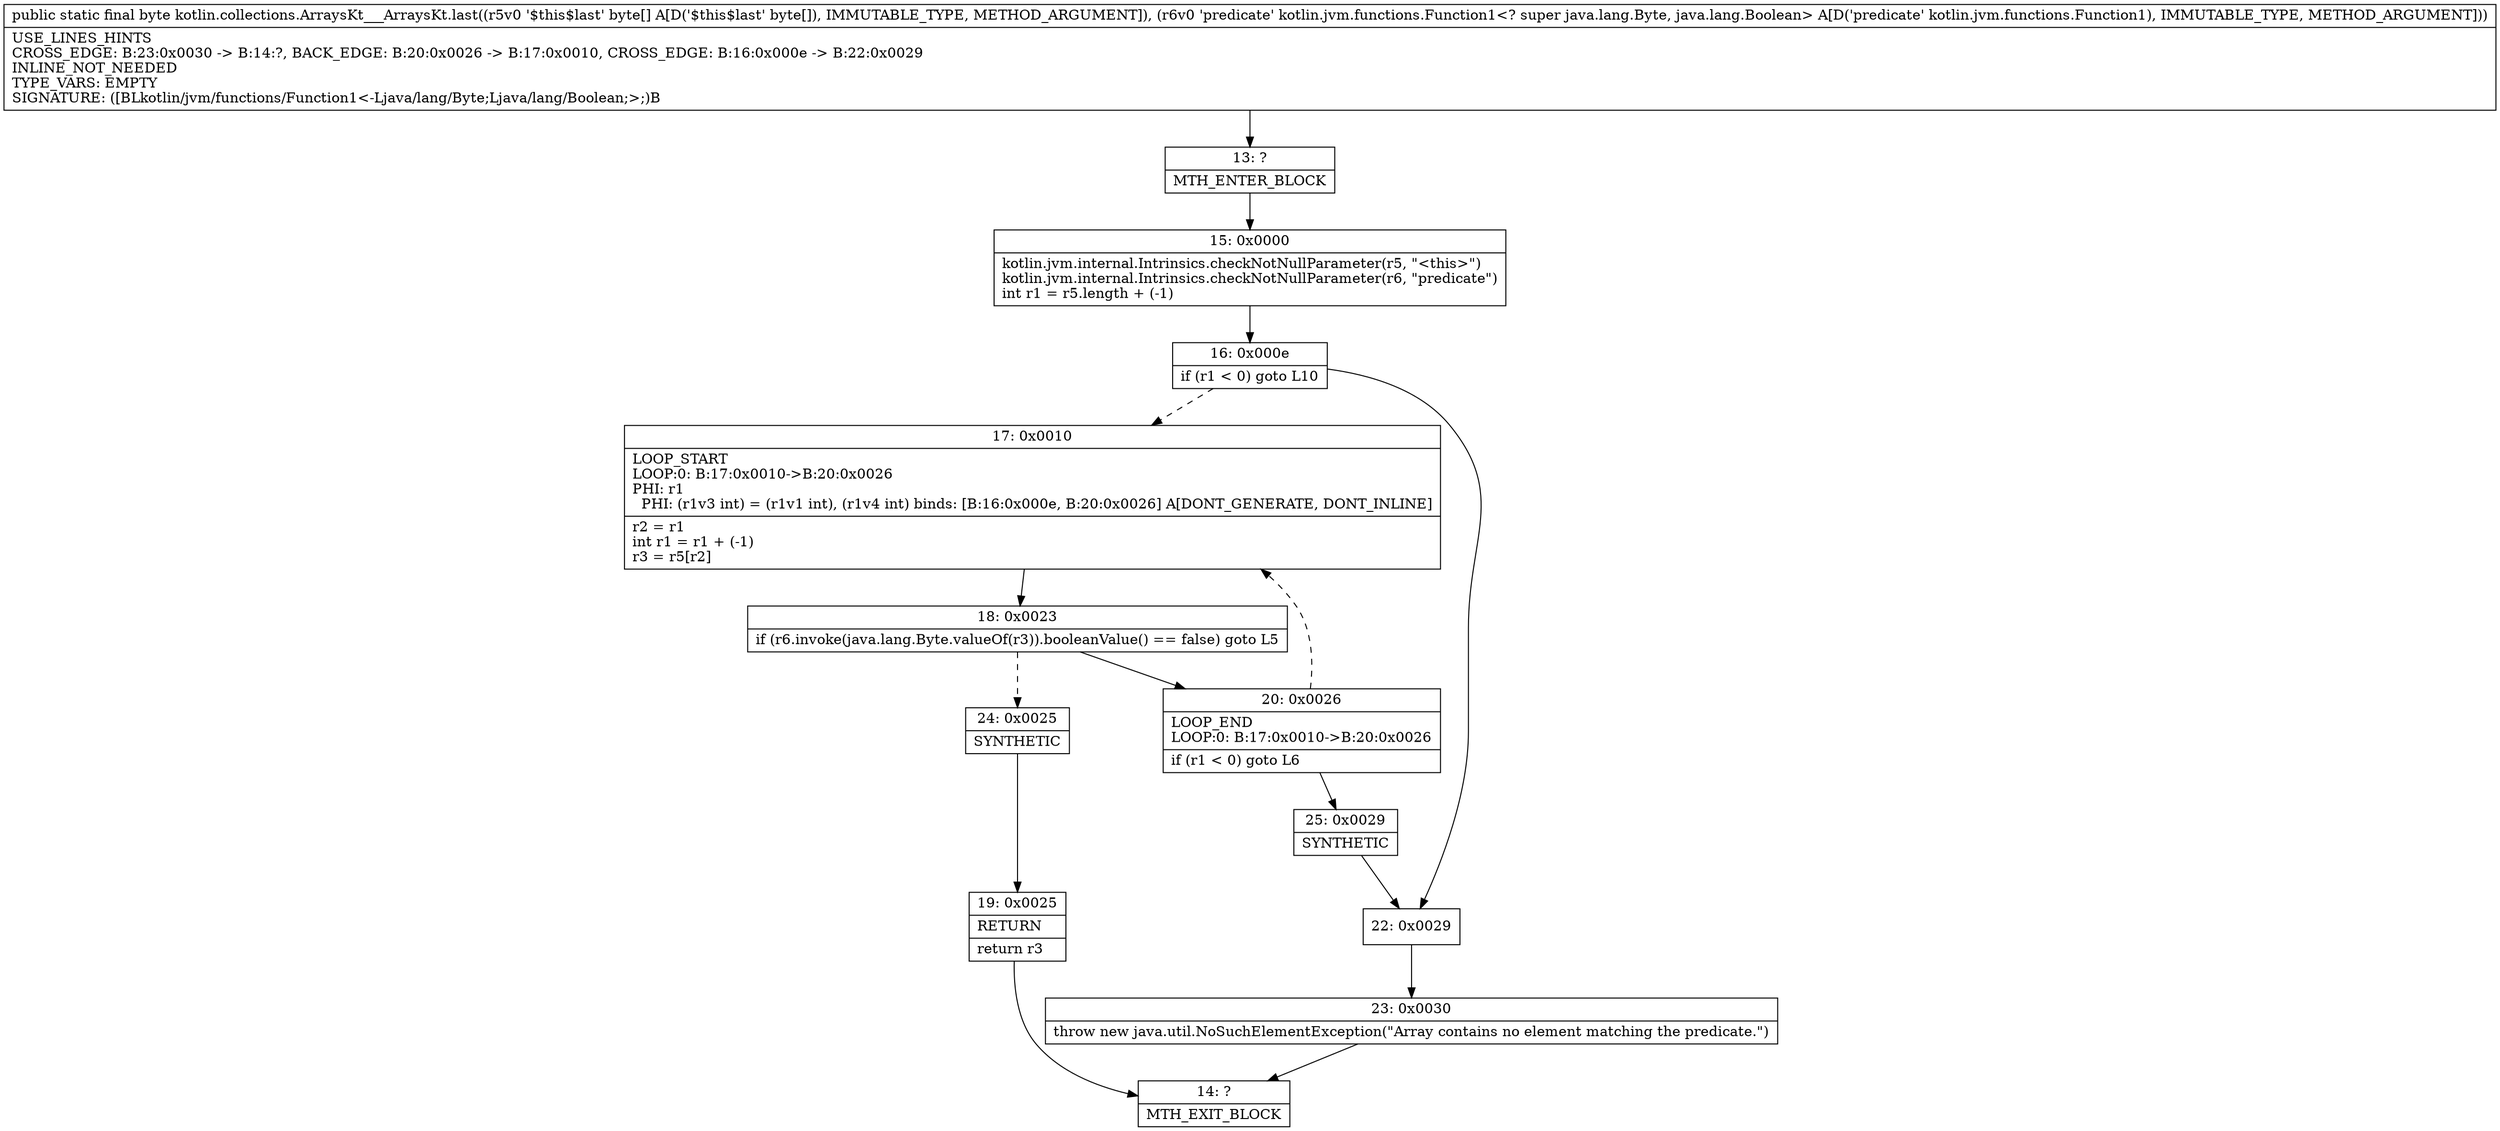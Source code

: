 digraph "CFG forkotlin.collections.ArraysKt___ArraysKt.last([BLkotlin\/jvm\/functions\/Function1;)B" {
Node_13 [shape=record,label="{13\:\ ?|MTH_ENTER_BLOCK\l}"];
Node_15 [shape=record,label="{15\:\ 0x0000|kotlin.jvm.internal.Intrinsics.checkNotNullParameter(r5, \"\<this\>\")\lkotlin.jvm.internal.Intrinsics.checkNotNullParameter(r6, \"predicate\")\lint r1 = r5.length + (\-1)\l}"];
Node_16 [shape=record,label="{16\:\ 0x000e|if (r1 \< 0) goto L10\l}"];
Node_17 [shape=record,label="{17\:\ 0x0010|LOOP_START\lLOOP:0: B:17:0x0010\-\>B:20:0x0026\lPHI: r1 \l  PHI: (r1v3 int) = (r1v1 int), (r1v4 int) binds: [B:16:0x000e, B:20:0x0026] A[DONT_GENERATE, DONT_INLINE]\l|r2 = r1\lint r1 = r1 + (\-1)\lr3 = r5[r2]\l}"];
Node_18 [shape=record,label="{18\:\ 0x0023|if (r6.invoke(java.lang.Byte.valueOf(r3)).booleanValue() == false) goto L5\l}"];
Node_20 [shape=record,label="{20\:\ 0x0026|LOOP_END\lLOOP:0: B:17:0x0010\-\>B:20:0x0026\l|if (r1 \< 0) goto L6\l}"];
Node_25 [shape=record,label="{25\:\ 0x0029|SYNTHETIC\l}"];
Node_24 [shape=record,label="{24\:\ 0x0025|SYNTHETIC\l}"];
Node_19 [shape=record,label="{19\:\ 0x0025|RETURN\l|return r3\l}"];
Node_14 [shape=record,label="{14\:\ ?|MTH_EXIT_BLOCK\l}"];
Node_22 [shape=record,label="{22\:\ 0x0029}"];
Node_23 [shape=record,label="{23\:\ 0x0030|throw new java.util.NoSuchElementException(\"Array contains no element matching the predicate.\")\l}"];
MethodNode[shape=record,label="{public static final byte kotlin.collections.ArraysKt___ArraysKt.last((r5v0 '$this$last' byte[] A[D('$this$last' byte[]), IMMUTABLE_TYPE, METHOD_ARGUMENT]), (r6v0 'predicate' kotlin.jvm.functions.Function1\<? super java.lang.Byte, java.lang.Boolean\> A[D('predicate' kotlin.jvm.functions.Function1), IMMUTABLE_TYPE, METHOD_ARGUMENT]))  | USE_LINES_HINTS\lCROSS_EDGE: B:23:0x0030 \-\> B:14:?, BACK_EDGE: B:20:0x0026 \-\> B:17:0x0010, CROSS_EDGE: B:16:0x000e \-\> B:22:0x0029\lINLINE_NOT_NEEDED\lTYPE_VARS: EMPTY\lSIGNATURE: ([BLkotlin\/jvm\/functions\/Function1\<\-Ljava\/lang\/Byte;Ljava\/lang\/Boolean;\>;)B\l}"];
MethodNode -> Node_13;Node_13 -> Node_15;
Node_15 -> Node_16;
Node_16 -> Node_17[style=dashed];
Node_16 -> Node_22;
Node_17 -> Node_18;
Node_18 -> Node_20;
Node_18 -> Node_24[style=dashed];
Node_20 -> Node_17[style=dashed];
Node_20 -> Node_25;
Node_25 -> Node_22;
Node_24 -> Node_19;
Node_19 -> Node_14;
Node_22 -> Node_23;
Node_23 -> Node_14;
}

